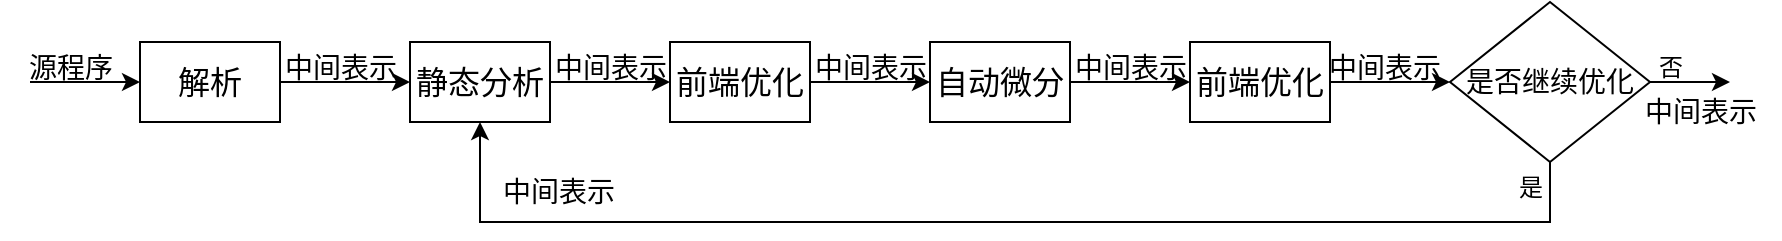 <mxfile version="24.7.5">
  <diagram name="第 1 页" id="KxDFLfetRqq3sPZaoUq2">
    <mxGraphModel dx="996" dy="606" grid="1" gridSize="10" guides="1" tooltips="1" connect="1" arrows="1" fold="1" page="1" pageScale="1" pageWidth="827" pageHeight="1169" math="0" shadow="0">
      <root>
        <mxCell id="0" />
        <mxCell id="1" parent="0" />
        <mxCell id="KKik6kyklw7pSnvuN70y-1" value="" style="endArrow=classic;html=1;rounded=0;" edge="1" parent="1">
          <mxGeometry width="50" height="50" relative="1" as="geometry">
            <mxPoint x="890" y="230" as="sourcePoint" />
            <mxPoint x="960" y="230" as="targetPoint" />
          </mxGeometry>
        </mxCell>
        <mxCell id="KKik6kyklw7pSnvuN70y-3" value="源程序" style="text;html=1;align=center;verticalAlign=middle;resizable=0;points=[];autosize=1;strokeColor=none;fillColor=none;fontSize=14;" vertex="1" parent="1">
          <mxGeometry x="95" y="208" width="70" height="30" as="geometry" />
        </mxCell>
        <mxCell id="KKik6kyklw7pSnvuN70y-4" value="中间表示" style="text;html=1;align=center;verticalAlign=middle;resizable=0;points=[];autosize=1;strokeColor=none;fillColor=none;fontSize=14;" vertex="1" parent="1">
          <mxGeometry x="225" y="208" width="80" height="30" as="geometry" />
        </mxCell>
        <mxCell id="KKik6kyklw7pSnvuN70y-8" value="中间表示" style="text;html=1;align=center;verticalAlign=middle;resizable=0;points=[];autosize=1;strokeColor=none;fillColor=none;fontSize=14;" vertex="1" parent="1">
          <mxGeometry x="360" y="208" width="80" height="30" as="geometry" />
        </mxCell>
        <mxCell id="KKik6kyklw7pSnvuN70y-10" value="" style="endArrow=classic;html=1;rounded=0;" edge="1" parent="1" source="KKik6kyklw7pSnvuN70y-5" target="KKik6kyklw7pSnvuN70y-9">
          <mxGeometry width="50" height="50" relative="1" as="geometry">
            <mxPoint x="110" y="230" as="sourcePoint" />
            <mxPoint x="700" y="230" as="targetPoint" />
          </mxGeometry>
        </mxCell>
        <mxCell id="KKik6kyklw7pSnvuN70y-9" value="前端优化" style="rounded=0;whiteSpace=wrap;html=1;fontSize=16;" vertex="1" parent="1">
          <mxGeometry x="430" y="210" width="70" height="40" as="geometry" />
        </mxCell>
        <mxCell id="KKik6kyklw7pSnvuN70y-11" value="" style="endArrow=classic;html=1;rounded=0;" edge="1" parent="1" source="KKik6kyklw7pSnvuN70y-2" target="KKik6kyklw7pSnvuN70y-5">
          <mxGeometry width="50" height="50" relative="1" as="geometry">
            <mxPoint x="110" y="230" as="sourcePoint" />
            <mxPoint x="450" y="230" as="targetPoint" />
          </mxGeometry>
        </mxCell>
        <mxCell id="KKik6kyklw7pSnvuN70y-5" value="静态分析" style="rounded=0;whiteSpace=wrap;html=1;fontSize=16;" vertex="1" parent="1">
          <mxGeometry x="300" y="210" width="70" height="40" as="geometry" />
        </mxCell>
        <mxCell id="KKik6kyklw7pSnvuN70y-12" value="" style="endArrow=classic;html=1;rounded=0;" edge="1" parent="1" target="KKik6kyklw7pSnvuN70y-2">
          <mxGeometry width="50" height="50" relative="1" as="geometry">
            <mxPoint x="110" y="230" as="sourcePoint" />
            <mxPoint x="300" y="230" as="targetPoint" />
          </mxGeometry>
        </mxCell>
        <mxCell id="KKik6kyklw7pSnvuN70y-2" value="解析" style="rounded=0;whiteSpace=wrap;html=1;fontSize=16;" vertex="1" parent="1">
          <mxGeometry x="165" y="210" width="70" height="40" as="geometry" />
        </mxCell>
        <mxCell id="KKik6kyklw7pSnvuN70y-13" value="中间表示" style="text;html=1;align=center;verticalAlign=middle;resizable=0;points=[];autosize=1;strokeColor=none;fillColor=none;fontSize=14;" vertex="1" parent="1">
          <mxGeometry x="490" y="208" width="80" height="30" as="geometry" />
        </mxCell>
        <mxCell id="KKik6kyklw7pSnvuN70y-15" value="" style="endArrow=classic;html=1;rounded=0;" edge="1" parent="1" source="KKik6kyklw7pSnvuN70y-9" target="KKik6kyklw7pSnvuN70y-14">
          <mxGeometry width="50" height="50" relative="1" as="geometry">
            <mxPoint x="520" y="230" as="sourcePoint" />
            <mxPoint x="830" y="230" as="targetPoint" />
          </mxGeometry>
        </mxCell>
        <mxCell id="KKik6kyklw7pSnvuN70y-14" value="自动微分" style="rounded=0;whiteSpace=wrap;html=1;fontSize=16;" vertex="1" parent="1">
          <mxGeometry x="560" y="210" width="70" height="40" as="geometry" />
        </mxCell>
        <mxCell id="KKik6kyklw7pSnvuN70y-16" value="中间表示" style="text;html=1;align=center;verticalAlign=middle;resizable=0;points=[];autosize=1;strokeColor=none;fillColor=none;fontSize=14;" vertex="1" parent="1">
          <mxGeometry x="620" y="208" width="80" height="30" as="geometry" />
        </mxCell>
        <mxCell id="KKik6kyklw7pSnvuN70y-18" value="" style="endArrow=classic;html=1;rounded=0;" edge="1" parent="1" source="KKik6kyklw7pSnvuN70y-14" target="KKik6kyklw7pSnvuN70y-17">
          <mxGeometry width="50" height="50" relative="1" as="geometry">
            <mxPoint x="630" y="230" as="sourcePoint" />
            <mxPoint x="830" y="230" as="targetPoint" />
          </mxGeometry>
        </mxCell>
        <mxCell id="KKik6kyklw7pSnvuN70y-17" value="前端优化" style="rounded=0;whiteSpace=wrap;html=1;fontSize=16;" vertex="1" parent="1">
          <mxGeometry x="690" y="210" width="70" height="40" as="geometry" />
        </mxCell>
        <mxCell id="KKik6kyklw7pSnvuN70y-19" value="中间表示" style="text;html=1;align=center;verticalAlign=middle;resizable=0;points=[];autosize=1;strokeColor=none;fillColor=none;fontSize=14;" vertex="1" parent="1">
          <mxGeometry x="747" y="208" width="80" height="30" as="geometry" />
        </mxCell>
        <mxCell id="KKik6kyklw7pSnvuN70y-23" value="" style="endArrow=classic;html=1;rounded=0;" edge="1" parent="1" source="KKik6kyklw7pSnvuN70y-17">
          <mxGeometry width="50" height="50" relative="1" as="geometry">
            <mxPoint x="760" y="230" as="sourcePoint" />
            <mxPoint x="820" y="230" as="targetPoint" />
          </mxGeometry>
        </mxCell>
        <mxCell id="KKik6kyklw7pSnvuN70y-24" value="&lt;font style=&quot;font-size: 14px;&quot;&gt;是否&lt;font style=&quot;&quot;&gt;继续&lt;/font&gt;优化&lt;/font&gt;" style="rhombus;whiteSpace=wrap;html=1;" vertex="1" parent="1">
          <mxGeometry x="820" y="190" width="100" height="80" as="geometry" />
        </mxCell>
        <mxCell id="KKik6kyklw7pSnvuN70y-25" value="" style="endArrow=classic;html=1;rounded=0;exitX=0.5;exitY=1;exitDx=0;exitDy=0;entryX=0.5;entryY=1;entryDx=0;entryDy=0;" edge="1" parent="1" source="KKik6kyklw7pSnvuN70y-24" target="KKik6kyklw7pSnvuN70y-5">
          <mxGeometry width="50" height="50" relative="1" as="geometry">
            <mxPoint x="870" y="240" as="sourcePoint" />
            <mxPoint x="335" y="220" as="targetPoint" />
            <Array as="points">
              <mxPoint x="870" y="300" />
              <mxPoint x="335" y="300" />
            </Array>
          </mxGeometry>
        </mxCell>
        <mxCell id="KKik6kyklw7pSnvuN70y-26" value="是" style="text;html=1;align=center;verticalAlign=middle;resizable=0;points=[];autosize=1;strokeColor=none;fillColor=none;" vertex="1" parent="1">
          <mxGeometry x="840" y="268" width="40" height="30" as="geometry" />
        </mxCell>
        <mxCell id="KKik6kyklw7pSnvuN70y-27" value="否" style="text;html=1;align=center;verticalAlign=middle;resizable=0;points=[];autosize=1;strokeColor=none;fillColor=none;" vertex="1" parent="1">
          <mxGeometry x="910" y="208" width="40" height="30" as="geometry" />
        </mxCell>
        <mxCell id="KKik6kyklw7pSnvuN70y-28" value="&lt;font style=&quot;font-size: 14px;&quot;&gt;中间表示&lt;/font&gt;" style="text;html=1;align=center;verticalAlign=middle;resizable=0;points=[];autosize=1;strokeColor=none;fillColor=none;" vertex="1" parent="1">
          <mxGeometry x="905" y="230" width="80" height="30" as="geometry" />
        </mxCell>
        <mxCell id="KKik6kyklw7pSnvuN70y-29" value="&lt;font style=&quot;font-size: 14px;&quot;&gt;中间表示&lt;/font&gt;" style="text;html=1;align=center;verticalAlign=middle;resizable=0;points=[];autosize=1;strokeColor=none;fillColor=none;" vertex="1" parent="1">
          <mxGeometry x="334" y="270" width="80" height="30" as="geometry" />
        </mxCell>
      </root>
    </mxGraphModel>
  </diagram>
</mxfile>
